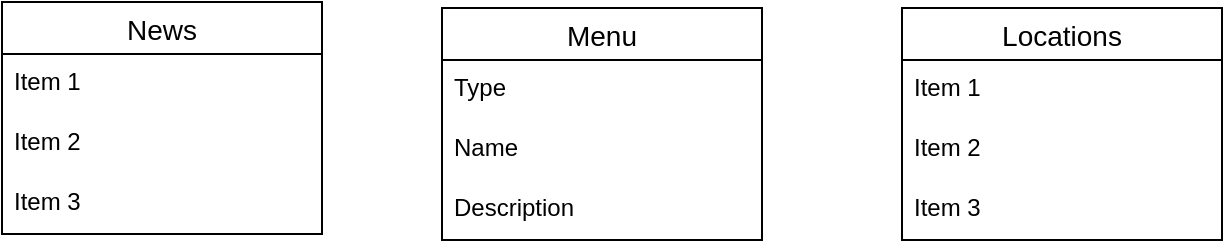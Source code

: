 <mxfile version="14.6.6" type="github">
  <diagram id="7euXZlCgdUJuU4vuxiuQ" name="DB">
    <mxGraphModel dx="1422" dy="794" grid="1" gridSize="10" guides="1" tooltips="1" connect="1" arrows="1" fold="1" page="1" pageScale="1" pageWidth="850" pageHeight="1100" math="0" shadow="0">
      <root>
        <mxCell id="0" />
        <mxCell id="1" parent="0" />
        <mxCell id="Hf2BmuA1_-KPCUQJIY-C-14" value="News" style="swimlane;fontStyle=0;childLayout=stackLayout;horizontal=1;startSize=26;horizontalStack=0;resizeParent=1;resizeParentMax=0;resizeLast=0;collapsible=1;marginBottom=0;align=center;fontSize=14;" vertex="1" parent="1">
          <mxGeometry x="80" y="180" width="160" height="116" as="geometry" />
        </mxCell>
        <mxCell id="Hf2BmuA1_-KPCUQJIY-C-15" value="Item 1" style="text;strokeColor=none;fillColor=none;spacingLeft=4;spacingRight=4;overflow=hidden;rotatable=0;points=[[0,0.5],[1,0.5]];portConstraint=eastwest;fontSize=12;" vertex="1" parent="Hf2BmuA1_-KPCUQJIY-C-14">
          <mxGeometry y="26" width="160" height="30" as="geometry" />
        </mxCell>
        <mxCell id="Hf2BmuA1_-KPCUQJIY-C-16" value="Item 2" style="text;strokeColor=none;fillColor=none;spacingLeft=4;spacingRight=4;overflow=hidden;rotatable=0;points=[[0,0.5],[1,0.5]];portConstraint=eastwest;fontSize=12;" vertex="1" parent="Hf2BmuA1_-KPCUQJIY-C-14">
          <mxGeometry y="56" width="160" height="30" as="geometry" />
        </mxCell>
        <mxCell id="Hf2BmuA1_-KPCUQJIY-C-17" value="Item 3" style="text;strokeColor=none;fillColor=none;spacingLeft=4;spacingRight=4;overflow=hidden;rotatable=0;points=[[0,0.5],[1,0.5]];portConstraint=eastwest;fontSize=12;" vertex="1" parent="Hf2BmuA1_-KPCUQJIY-C-14">
          <mxGeometry y="86" width="160" height="30" as="geometry" />
        </mxCell>
        <mxCell id="Hf2BmuA1_-KPCUQJIY-C-18" value="Menu" style="swimlane;fontStyle=0;childLayout=stackLayout;horizontal=1;startSize=26;horizontalStack=0;resizeParent=1;resizeParentMax=0;resizeLast=0;collapsible=1;marginBottom=0;align=center;fontSize=14;" vertex="1" parent="1">
          <mxGeometry x="300" y="183" width="160" height="116" as="geometry" />
        </mxCell>
        <mxCell id="Hf2BmuA1_-KPCUQJIY-C-19" value="Type" style="text;strokeColor=none;fillColor=none;spacingLeft=4;spacingRight=4;overflow=hidden;rotatable=0;points=[[0,0.5],[1,0.5]];portConstraint=eastwest;fontSize=12;" vertex="1" parent="Hf2BmuA1_-KPCUQJIY-C-18">
          <mxGeometry y="26" width="160" height="30" as="geometry" />
        </mxCell>
        <mxCell id="Hf2BmuA1_-KPCUQJIY-C-20" value="Name" style="text;strokeColor=none;fillColor=none;spacingLeft=4;spacingRight=4;overflow=hidden;rotatable=0;points=[[0,0.5],[1,0.5]];portConstraint=eastwest;fontSize=12;" vertex="1" parent="Hf2BmuA1_-KPCUQJIY-C-18">
          <mxGeometry y="56" width="160" height="30" as="geometry" />
        </mxCell>
        <mxCell id="Hf2BmuA1_-KPCUQJIY-C-21" value="Description" style="text;strokeColor=none;fillColor=none;spacingLeft=4;spacingRight=4;overflow=hidden;rotatable=0;points=[[0,0.5],[1,0.5]];portConstraint=eastwest;fontSize=12;" vertex="1" parent="Hf2BmuA1_-KPCUQJIY-C-18">
          <mxGeometry y="86" width="160" height="30" as="geometry" />
        </mxCell>
        <mxCell id="Hf2BmuA1_-KPCUQJIY-C-22" value="Locations" style="swimlane;fontStyle=0;childLayout=stackLayout;horizontal=1;startSize=26;horizontalStack=0;resizeParent=1;resizeParentMax=0;resizeLast=0;collapsible=1;marginBottom=0;align=center;fontSize=14;" vertex="1" parent="1">
          <mxGeometry x="530" y="183" width="160" height="116" as="geometry" />
        </mxCell>
        <mxCell id="Hf2BmuA1_-KPCUQJIY-C-23" value="Item 1" style="text;strokeColor=none;fillColor=none;spacingLeft=4;spacingRight=4;overflow=hidden;rotatable=0;points=[[0,0.5],[1,0.5]];portConstraint=eastwest;fontSize=12;" vertex="1" parent="Hf2BmuA1_-KPCUQJIY-C-22">
          <mxGeometry y="26" width="160" height="30" as="geometry" />
        </mxCell>
        <mxCell id="Hf2BmuA1_-KPCUQJIY-C-24" value="Item 2" style="text;strokeColor=none;fillColor=none;spacingLeft=4;spacingRight=4;overflow=hidden;rotatable=0;points=[[0,0.5],[1,0.5]];portConstraint=eastwest;fontSize=12;" vertex="1" parent="Hf2BmuA1_-KPCUQJIY-C-22">
          <mxGeometry y="56" width="160" height="30" as="geometry" />
        </mxCell>
        <mxCell id="Hf2BmuA1_-KPCUQJIY-C-25" value="Item 3" style="text;strokeColor=none;fillColor=none;spacingLeft=4;spacingRight=4;overflow=hidden;rotatable=0;points=[[0,0.5],[1,0.5]];portConstraint=eastwest;fontSize=12;" vertex="1" parent="Hf2BmuA1_-KPCUQJIY-C-22">
          <mxGeometry y="86" width="160" height="30" as="geometry" />
        </mxCell>
      </root>
    </mxGraphModel>
  </diagram>
</mxfile>
